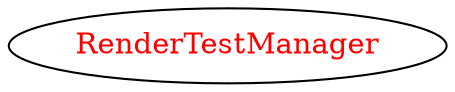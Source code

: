 digraph dependencyGraph {
 concentrate=true;
 ranksep="2.0";
 rankdir="LR"; 
 splines="ortho";
"RenderTestManager" [fontcolor="red"];
}